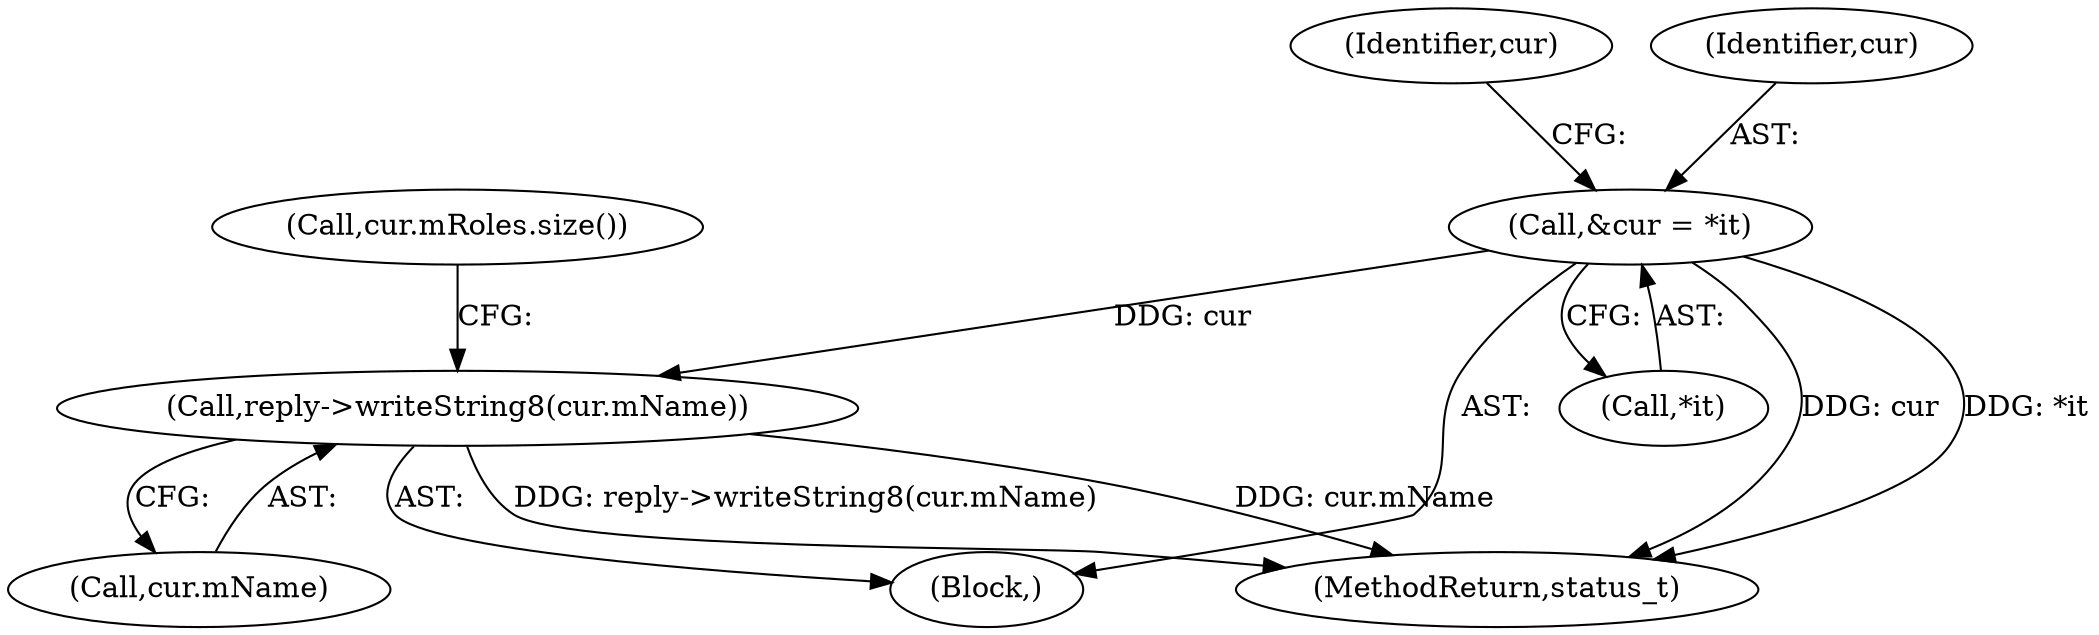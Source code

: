 digraph "0_Android_8d87321b704cb3f88e8cae668937d001fd63d5e3@API" {
"1000162" [label="(Call,reply->writeString8(cur.mName))"];
"1000158" [label="(Call,&cur = *it)"];
"1000162" [label="(Call,reply->writeString8(cur.mName))"];
"1001207" [label="(MethodReturn,status_t)"];
"1000164" [label="(Identifier,cur)"];
"1000163" [label="(Call,cur.mName)"];
"1000167" [label="(Call,cur.mRoles.size())"];
"1000159" [label="(Identifier,cur)"];
"1000158" [label="(Call,&cur = *it)"];
"1000156" [label="(Block,)"];
"1000160" [label="(Call,*it)"];
"1000162" -> "1000156"  [label="AST: "];
"1000162" -> "1000163"  [label="CFG: "];
"1000163" -> "1000162"  [label="AST: "];
"1000167" -> "1000162"  [label="CFG: "];
"1000162" -> "1001207"  [label="DDG: cur.mName"];
"1000162" -> "1001207"  [label="DDG: reply->writeString8(cur.mName)"];
"1000158" -> "1000162"  [label="DDG: cur"];
"1000158" -> "1000156"  [label="AST: "];
"1000158" -> "1000160"  [label="CFG: "];
"1000159" -> "1000158"  [label="AST: "];
"1000160" -> "1000158"  [label="AST: "];
"1000164" -> "1000158"  [label="CFG: "];
"1000158" -> "1001207"  [label="DDG: cur"];
"1000158" -> "1001207"  [label="DDG: *it"];
}
